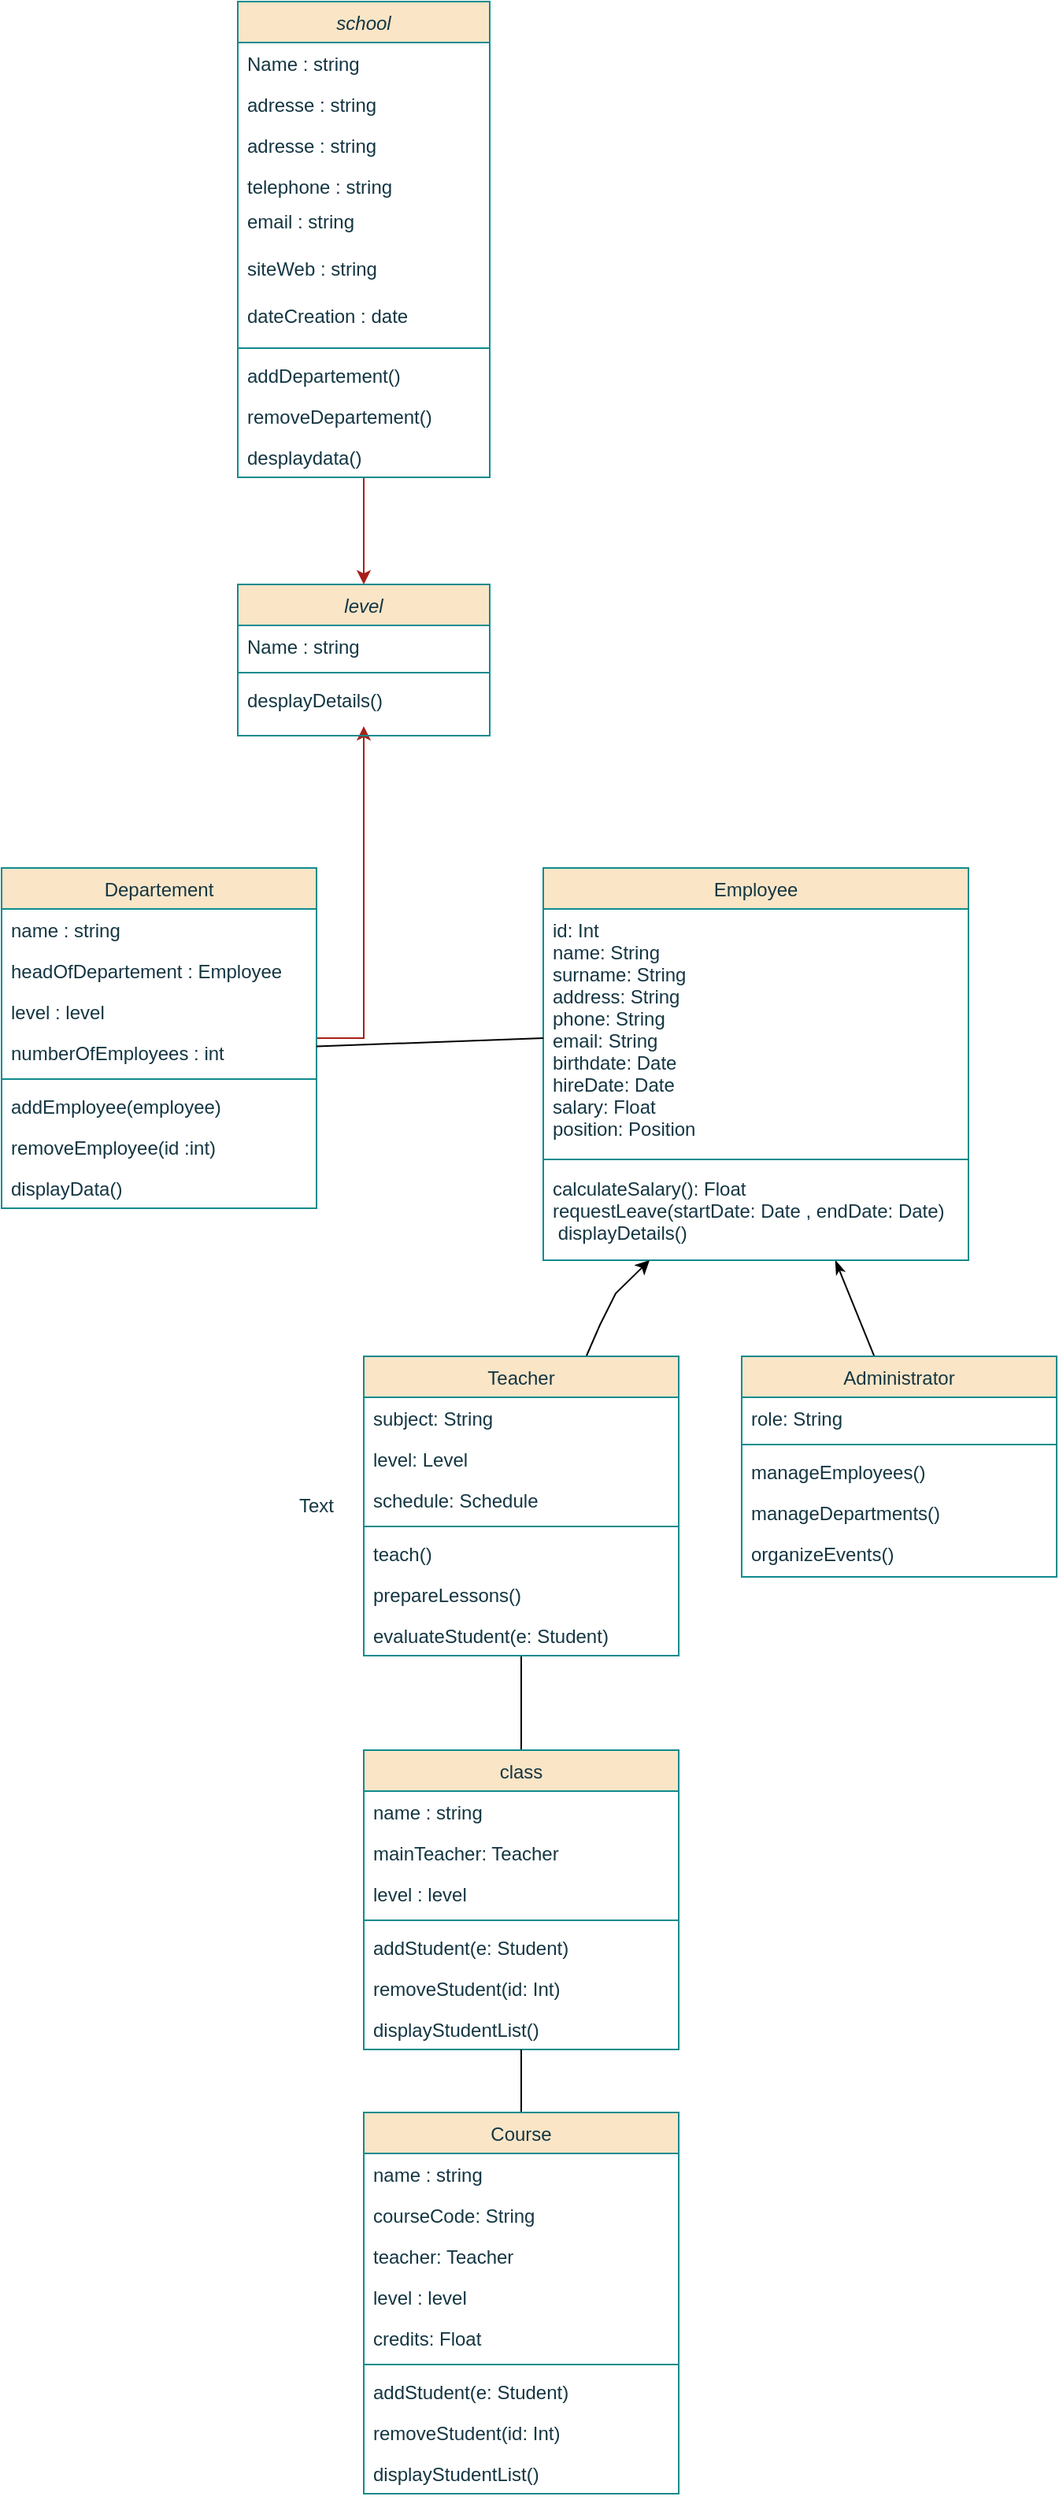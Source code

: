 <mxfile version="24.7.6">
  <diagram id="C5RBs43oDa-KdzZeNtuy" name="Page-1">
    <mxGraphModel dx="2100" dy="1044" grid="1" gridSize="10" guides="1" tooltips="1" connect="1" arrows="1" fold="1" page="1" pageScale="1" pageWidth="827" pageHeight="1169" math="0" shadow="0">
      <root>
        <mxCell id="WIyWlLk6GJQsqaUBKTNV-0" />
        <mxCell id="WIyWlLk6GJQsqaUBKTNV-1" parent="WIyWlLk6GJQsqaUBKTNV-0" />
        <mxCell id="IDytLKYkwwv12LBrDyJo-18" value="" style="edgeStyle=orthogonalEdgeStyle;rounded=0;orthogonalLoop=1;jettySize=auto;html=1;labelBackgroundColor=none;strokeColor=#A8201A;fontColor=default;" parent="WIyWlLk6GJQsqaUBKTNV-1" source="zkfFHV4jXpPFQw0GAbJ--0" target="IDytLKYkwwv12LBrDyJo-6" edge="1">
          <mxGeometry relative="1" as="geometry" />
        </mxCell>
        <mxCell id="zkfFHV4jXpPFQw0GAbJ--0" value="school" style="swimlane;fontStyle=2;align=center;verticalAlign=top;childLayout=stackLayout;horizontal=1;startSize=26;horizontalStack=0;resizeParent=1;resizeLast=0;collapsible=1;marginBottom=0;rounded=0;shadow=0;strokeWidth=1;labelBackgroundColor=none;fillColor=#FAE5C7;strokeColor=#0F8B8D;fontColor=#143642;" parent="WIyWlLk6GJQsqaUBKTNV-1" vertex="1">
          <mxGeometry x="220" y="50" width="160" height="302" as="geometry">
            <mxRectangle x="230" y="140" width="160" height="26" as="alternateBounds" />
          </mxGeometry>
        </mxCell>
        <mxCell id="zkfFHV4jXpPFQw0GAbJ--1" value="Name : string" style="text;align=left;verticalAlign=top;spacingLeft=4;spacingRight=4;overflow=hidden;rotatable=0;points=[[0,0.5],[1,0.5]];portConstraint=eastwest;labelBackgroundColor=none;fontColor=#143642;" parent="zkfFHV4jXpPFQw0GAbJ--0" vertex="1">
          <mxGeometry y="26" width="160" height="26" as="geometry" />
        </mxCell>
        <mxCell id="zkfFHV4jXpPFQw0GAbJ--2" value="adresse : string" style="text;align=left;verticalAlign=top;spacingLeft=4;spacingRight=4;overflow=hidden;rotatable=0;points=[[0,0.5],[1,0.5]];portConstraint=eastwest;rounded=0;shadow=0;html=0;labelBackgroundColor=none;fontColor=#143642;" parent="zkfFHV4jXpPFQw0GAbJ--0" vertex="1">
          <mxGeometry y="52" width="160" height="26" as="geometry" />
        </mxCell>
        <mxCell id="IDytLKYkwwv12LBrDyJo-5" value="adresse : string" style="text;align=left;verticalAlign=top;spacingLeft=4;spacingRight=4;overflow=hidden;rotatable=0;points=[[0,0.5],[1,0.5]];portConstraint=eastwest;rounded=0;shadow=0;html=0;labelBackgroundColor=none;fontColor=#143642;" parent="zkfFHV4jXpPFQw0GAbJ--0" vertex="1">
          <mxGeometry y="78" width="160" height="26" as="geometry" />
        </mxCell>
        <mxCell id="zkfFHV4jXpPFQw0GAbJ--3" value="telephone : string" style="text;align=left;verticalAlign=top;spacingLeft=4;spacingRight=4;overflow=hidden;rotatable=0;points=[[0,0.5],[1,0.5]];portConstraint=eastwest;rounded=0;shadow=0;html=0;labelBackgroundColor=none;fontColor=#143642;" parent="zkfFHV4jXpPFQw0GAbJ--0" vertex="1">
          <mxGeometry y="104" width="160" height="22" as="geometry" />
        </mxCell>
        <mxCell id="IDytLKYkwwv12LBrDyJo-0" value="email : string " style="text;align=left;verticalAlign=top;spacingLeft=4;spacingRight=4;overflow=hidden;rotatable=0;points=[[0,0.5],[1,0.5]];portConstraint=eastwest;rounded=0;shadow=0;html=0;labelBackgroundColor=none;fontColor=#143642;" parent="zkfFHV4jXpPFQw0GAbJ--0" vertex="1">
          <mxGeometry y="126" width="160" height="30" as="geometry" />
        </mxCell>
        <mxCell id="IDytLKYkwwv12LBrDyJo-2" value="siteWeb : string " style="text;align=left;verticalAlign=top;spacingLeft=4;spacingRight=4;overflow=hidden;rotatable=0;points=[[0,0.5],[1,0.5]];portConstraint=eastwest;rounded=0;shadow=0;html=0;labelBackgroundColor=none;fontColor=#143642;" parent="zkfFHV4jXpPFQw0GAbJ--0" vertex="1">
          <mxGeometry y="156" width="160" height="30" as="geometry" />
        </mxCell>
        <mxCell id="IDytLKYkwwv12LBrDyJo-1" value="dateCreation : date " style="text;align=left;verticalAlign=top;spacingLeft=4;spacingRight=4;overflow=hidden;rotatable=0;points=[[0,0.5],[1,0.5]];portConstraint=eastwest;rounded=0;shadow=0;html=0;labelBackgroundColor=none;fontColor=#143642;" parent="zkfFHV4jXpPFQw0GAbJ--0" vertex="1">
          <mxGeometry y="186" width="160" height="30" as="geometry" />
        </mxCell>
        <mxCell id="zkfFHV4jXpPFQw0GAbJ--4" value="" style="line;html=1;strokeWidth=1;align=left;verticalAlign=middle;spacingTop=-1;spacingLeft=3;spacingRight=3;rotatable=0;labelPosition=right;points=[];portConstraint=eastwest;labelBackgroundColor=none;fillColor=#FAE5C7;strokeColor=#0F8B8D;fontColor=#143642;" parent="zkfFHV4jXpPFQw0GAbJ--0" vertex="1">
          <mxGeometry y="216" width="160" height="8" as="geometry" />
        </mxCell>
        <mxCell id="IDytLKYkwwv12LBrDyJo-4" value="addDepartement()" style="text;align=left;verticalAlign=top;spacingLeft=4;spacingRight=4;overflow=hidden;rotatable=0;points=[[0,0.5],[1,0.5]];portConstraint=eastwest;labelBackgroundColor=none;fontColor=#143642;" parent="zkfFHV4jXpPFQw0GAbJ--0" vertex="1">
          <mxGeometry y="224" width="160" height="26" as="geometry" />
        </mxCell>
        <mxCell id="IDytLKYkwwv12LBrDyJo-3" value="removeDepartement()" style="text;align=left;verticalAlign=top;spacingLeft=4;spacingRight=4;overflow=hidden;rotatable=0;points=[[0,0.5],[1,0.5]];portConstraint=eastwest;labelBackgroundColor=none;fontColor=#143642;" parent="zkfFHV4jXpPFQw0GAbJ--0" vertex="1">
          <mxGeometry y="250" width="160" height="26" as="geometry" />
        </mxCell>
        <mxCell id="zkfFHV4jXpPFQw0GAbJ--5" value="desplaydata()" style="text;align=left;verticalAlign=top;spacingLeft=4;spacingRight=4;overflow=hidden;rotatable=0;points=[[0,0.5],[1,0.5]];portConstraint=eastwest;labelBackgroundColor=none;fontColor=#143642;" parent="zkfFHV4jXpPFQw0GAbJ--0" vertex="1">
          <mxGeometry y="276" width="160" height="26" as="geometry" />
        </mxCell>
        <mxCell id="IDytLKYkwwv12LBrDyJo-24" value="" style="edgeStyle=orthogonalEdgeStyle;rounded=0;orthogonalLoop=1;jettySize=auto;html=1;labelBackgroundColor=none;strokeColor=#A8201A;fontColor=default;" parent="WIyWlLk6GJQsqaUBKTNV-1" source="zkfFHV4jXpPFQw0GAbJ--17" target="IDytLKYkwwv12LBrDyJo-15" edge="1">
          <mxGeometry relative="1" as="geometry">
            <Array as="points">
              <mxPoint x="300" y="550" />
              <mxPoint x="300" y="550" />
            </Array>
          </mxGeometry>
        </mxCell>
        <mxCell id="zkfFHV4jXpPFQw0GAbJ--17" value="Departement" style="swimlane;fontStyle=0;align=center;verticalAlign=top;childLayout=stackLayout;horizontal=1;startSize=26;horizontalStack=0;resizeParent=1;resizeLast=0;collapsible=1;marginBottom=0;rounded=0;shadow=0;strokeWidth=1;labelBackgroundColor=none;fillColor=#FAE5C7;strokeColor=#0F8B8D;fontColor=#143642;" parent="WIyWlLk6GJQsqaUBKTNV-1" vertex="1">
          <mxGeometry x="70" y="600" width="200" height="216" as="geometry">
            <mxRectangle x="550" y="140" width="160" height="26" as="alternateBounds" />
          </mxGeometry>
        </mxCell>
        <mxCell id="zkfFHV4jXpPFQw0GAbJ--19" value="name : string " style="text;align=left;verticalAlign=top;spacingLeft=4;spacingRight=4;overflow=hidden;rotatable=0;points=[[0,0.5],[1,0.5]];portConstraint=eastwest;rounded=0;shadow=0;html=0;labelBackgroundColor=none;fontColor=#143642;" parent="zkfFHV4jXpPFQw0GAbJ--17" vertex="1">
          <mxGeometry y="26" width="200" height="26" as="geometry" />
        </mxCell>
        <mxCell id="zkfFHV4jXpPFQw0GAbJ--20" value="headOfDepartement : Employee" style="text;align=left;verticalAlign=top;spacingLeft=4;spacingRight=4;overflow=hidden;rotatable=0;points=[[0,0.5],[1,0.5]];portConstraint=eastwest;rounded=0;shadow=0;html=0;labelBackgroundColor=none;fontColor=#143642;" parent="zkfFHV4jXpPFQw0GAbJ--17" vertex="1">
          <mxGeometry y="52" width="200" height="26" as="geometry" />
        </mxCell>
        <mxCell id="zkfFHV4jXpPFQw0GAbJ--21" value="level : level " style="text;align=left;verticalAlign=top;spacingLeft=4;spacingRight=4;overflow=hidden;rotatable=0;points=[[0,0.5],[1,0.5]];portConstraint=eastwest;rounded=0;shadow=0;html=0;labelBackgroundColor=none;fontColor=#143642;" parent="zkfFHV4jXpPFQw0GAbJ--17" vertex="1">
          <mxGeometry y="78" width="200" height="26" as="geometry" />
        </mxCell>
        <mxCell id="zkfFHV4jXpPFQw0GAbJ--22" value="numberOfEmployees : int" style="text;align=left;verticalAlign=top;spacingLeft=4;spacingRight=4;overflow=hidden;rotatable=0;points=[[0,0.5],[1,0.5]];portConstraint=eastwest;rounded=0;shadow=0;html=0;labelBackgroundColor=none;fontColor=#143642;" parent="zkfFHV4jXpPFQw0GAbJ--17" vertex="1">
          <mxGeometry y="104" width="200" height="26" as="geometry" />
        </mxCell>
        <mxCell id="zkfFHV4jXpPFQw0GAbJ--23" value="" style="line;html=1;strokeWidth=1;align=left;verticalAlign=middle;spacingTop=-1;spacingLeft=3;spacingRight=3;rotatable=0;labelPosition=right;points=[];portConstraint=eastwest;labelBackgroundColor=none;fillColor=#FAE5C7;strokeColor=#0F8B8D;fontColor=#143642;" parent="zkfFHV4jXpPFQw0GAbJ--17" vertex="1">
          <mxGeometry y="130" width="200" height="8" as="geometry" />
        </mxCell>
        <mxCell id="zkfFHV4jXpPFQw0GAbJ--24" value="addEmployee(employee)" style="text;align=left;verticalAlign=top;spacingLeft=4;spacingRight=4;overflow=hidden;rotatable=0;points=[[0,0.5],[1,0.5]];portConstraint=eastwest;labelBackgroundColor=none;fontColor=#143642;" parent="zkfFHV4jXpPFQw0GAbJ--17" vertex="1">
          <mxGeometry y="138" width="200" height="26" as="geometry" />
        </mxCell>
        <mxCell id="zkfFHV4jXpPFQw0GAbJ--25" value="removeEmployee(id :int)" style="text;align=left;verticalAlign=top;spacingLeft=4;spacingRight=4;overflow=hidden;rotatable=0;points=[[0,0.5],[1,0.5]];portConstraint=eastwest;labelBackgroundColor=none;fontColor=#143642;" parent="zkfFHV4jXpPFQw0GAbJ--17" vertex="1">
          <mxGeometry y="164" width="200" height="26" as="geometry" />
        </mxCell>
        <mxCell id="IDytLKYkwwv12LBrDyJo-19" value="displayData()" style="text;align=left;verticalAlign=top;spacingLeft=4;spacingRight=4;overflow=hidden;rotatable=0;points=[[0,0.5],[1,0.5]];portConstraint=eastwest;labelBackgroundColor=none;fontColor=#143642;" parent="zkfFHV4jXpPFQw0GAbJ--17" vertex="1">
          <mxGeometry y="190" width="200" height="26" as="geometry" />
        </mxCell>
        <mxCell id="IDytLKYkwwv12LBrDyJo-6" value="level" style="swimlane;fontStyle=2;align=center;verticalAlign=top;childLayout=stackLayout;horizontal=1;startSize=26;horizontalStack=0;resizeParent=1;resizeLast=0;collapsible=1;marginBottom=0;rounded=0;shadow=0;strokeWidth=1;labelBackgroundColor=none;fillColor=#FAE5C7;strokeColor=#0F8B8D;fontColor=#143642;" parent="WIyWlLk6GJQsqaUBKTNV-1" vertex="1">
          <mxGeometry x="220" y="420" width="160" height="96" as="geometry">
            <mxRectangle x="230" y="140" width="160" height="26" as="alternateBounds" />
          </mxGeometry>
        </mxCell>
        <mxCell id="IDytLKYkwwv12LBrDyJo-7" value="Name : string" style="text;align=left;verticalAlign=top;spacingLeft=4;spacingRight=4;overflow=hidden;rotatable=0;points=[[0,0.5],[1,0.5]];portConstraint=eastwest;labelBackgroundColor=none;fontColor=#143642;" parent="IDytLKYkwwv12LBrDyJo-6" vertex="1">
          <mxGeometry y="26" width="160" height="26" as="geometry" />
        </mxCell>
        <mxCell id="IDytLKYkwwv12LBrDyJo-14" value="" style="line;html=1;strokeWidth=1;align=left;verticalAlign=middle;spacingTop=-1;spacingLeft=3;spacingRight=3;rotatable=0;labelPosition=right;points=[];portConstraint=eastwest;labelBackgroundColor=none;fillColor=#FAE5C7;strokeColor=#0F8B8D;fontColor=#143642;" parent="IDytLKYkwwv12LBrDyJo-6" vertex="1">
          <mxGeometry y="52" width="160" height="8" as="geometry" />
        </mxCell>
        <mxCell id="IDytLKYkwwv12LBrDyJo-15" value="desplayDetails()" style="text;align=left;verticalAlign=top;spacingLeft=4;spacingRight=4;overflow=hidden;rotatable=0;points=[[0,0.5],[1,0.5]];portConstraint=eastwest;labelBackgroundColor=none;fontColor=#143642;" parent="IDytLKYkwwv12LBrDyJo-6" vertex="1">
          <mxGeometry y="60" width="160" height="30" as="geometry" />
        </mxCell>
        <mxCell id="qyDaOOC4kH_E43NWO7uJ-20" value="" style="edgeStyle=none;rounded=0;orthogonalLoop=1;jettySize=auto;html=1;startArrow=classicThin;startFill=1;" edge="1" parent="WIyWlLk6GJQsqaUBKTNV-1" source="IDytLKYkwwv12LBrDyJo-25" target="qyDaOOC4kH_E43NWO7uJ-12">
          <mxGeometry relative="1" as="geometry" />
        </mxCell>
        <mxCell id="IDytLKYkwwv12LBrDyJo-25" value="Employee" style="swimlane;fontStyle=0;align=center;verticalAlign=top;childLayout=stackLayout;horizontal=1;startSize=26;horizontalStack=0;resizeParent=1;resizeLast=0;collapsible=1;marginBottom=0;rounded=0;shadow=0;strokeWidth=1;labelBackgroundColor=none;fillColor=#FAE5C7;strokeColor=#0F8B8D;fontColor=#143642;" parent="WIyWlLk6GJQsqaUBKTNV-1" vertex="1">
          <mxGeometry x="414" y="600" width="270" height="249" as="geometry">
            <mxRectangle x="550" y="140" width="160" height="26" as="alternateBounds" />
          </mxGeometry>
        </mxCell>
        <mxCell id="IDytLKYkwwv12LBrDyJo-28" value=" id: Int&#xa;name: String&#xa;surname: String&#xa;address: String&#xa;phone: String&#xa;email: String &#xa;birthdate: Date &#xa;hireDate: Date&#xa;salary: Float&#xa;position: Position" style="text;align=left;verticalAlign=top;spacingLeft=4;spacingRight=4;overflow=hidden;rotatable=0;points=[[0,0.5],[1,0.5]];portConstraint=eastwest;rounded=0;shadow=0;html=0;labelBackgroundColor=none;fontColor=#143642;" parent="IDytLKYkwwv12LBrDyJo-25" vertex="1">
          <mxGeometry y="26" width="270" height="154" as="geometry" />
        </mxCell>
        <mxCell id="IDytLKYkwwv12LBrDyJo-30" value="" style="line;html=1;strokeWidth=1;align=left;verticalAlign=middle;spacingTop=-1;spacingLeft=3;spacingRight=3;rotatable=0;labelPosition=right;points=[];portConstraint=eastwest;labelBackgroundColor=none;fillColor=#FAE5C7;strokeColor=#0F8B8D;fontColor=#143642;" parent="IDytLKYkwwv12LBrDyJo-25" vertex="1">
          <mxGeometry y="180" width="270" height="10" as="geometry" />
        </mxCell>
        <mxCell id="IDytLKYkwwv12LBrDyJo-31" value="calculateSalary(): Float &#xa;requestLeave(startDate: Date , endDate: Date)&#xa; displayDetails()  " style="text;align=left;verticalAlign=top;spacingLeft=4;spacingRight=4;overflow=hidden;rotatable=0;points=[[0,0.5],[1,0.5]];portConstraint=eastwest;labelBackgroundColor=none;fontColor=#143642;" parent="IDytLKYkwwv12LBrDyJo-25" vertex="1">
          <mxGeometry y="190" width="270" height="50" as="geometry" />
        </mxCell>
        <mxCell id="IDytLKYkwwv12LBrDyJo-36" value="Text" style="text;strokeColor=none;align=center;fillColor=none;html=1;verticalAlign=middle;whiteSpace=wrap;rounded=0;fontColor=#143642;" parent="WIyWlLk6GJQsqaUBKTNV-1" vertex="1">
          <mxGeometry x="240" y="990" width="60" height="30" as="geometry" />
        </mxCell>
        <mxCell id="qyDaOOC4kH_E43NWO7uJ-1" value="" style="edgeStyle=none;rounded=0;orthogonalLoop=1;jettySize=auto;html=1;strokeColor=default;curved=1;startArrow=none;startFill=0;endArrow=none;endFill=0;" edge="1" parent="WIyWlLk6GJQsqaUBKTNV-1" source="zkfFHV4jXpPFQw0GAbJ--22" target="IDytLKYkwwv12LBrDyJo-28">
          <mxGeometry relative="1" as="geometry" />
        </mxCell>
        <mxCell id="qyDaOOC4kH_E43NWO7uJ-21" value="" style="edgeStyle=none;rounded=0;orthogonalLoop=1;jettySize=auto;html=1;entryX=0.25;entryY=1;entryDx=0;entryDy=0;" edge="1" parent="WIyWlLk6GJQsqaUBKTNV-1" source="qyDaOOC4kH_E43NWO7uJ-2" target="IDytLKYkwwv12LBrDyJo-25">
          <mxGeometry relative="1" as="geometry">
            <mxPoint x="630" y="850" as="targetPoint" />
            <Array as="points">
              <mxPoint x="450" y="890" />
              <mxPoint x="460" y="870" />
            </Array>
          </mxGeometry>
        </mxCell>
        <mxCell id="qyDaOOC4kH_E43NWO7uJ-31" value="" style="edgeStyle=none;rounded=0;orthogonalLoop=1;jettySize=auto;html=1;entryX=0.5;entryY=0;entryDx=0;entryDy=0;endArrow=none;endFill=0;" edge="1" parent="WIyWlLk6GJQsqaUBKTNV-1" source="qyDaOOC4kH_E43NWO7uJ-2" target="qyDaOOC4kH_E43NWO7uJ-22">
          <mxGeometry relative="1" as="geometry" />
        </mxCell>
        <mxCell id="qyDaOOC4kH_E43NWO7uJ-2" value="Teacher" style="swimlane;fontStyle=0;align=center;verticalAlign=top;childLayout=stackLayout;horizontal=1;startSize=26;horizontalStack=0;resizeParent=1;resizeLast=0;collapsible=1;marginBottom=0;rounded=0;shadow=0;strokeWidth=1;labelBackgroundColor=none;fillColor=#FAE5C7;strokeColor=#0F8B8D;fontColor=#143642;" vertex="1" parent="WIyWlLk6GJQsqaUBKTNV-1">
          <mxGeometry x="300" y="910" width="200" height="190" as="geometry">
            <mxRectangle x="550" y="140" width="160" height="26" as="alternateBounds" />
          </mxGeometry>
        </mxCell>
        <mxCell id="qyDaOOC4kH_E43NWO7uJ-3" value=" subject: String" style="text;align=left;verticalAlign=top;spacingLeft=4;spacingRight=4;overflow=hidden;rotatable=0;points=[[0,0.5],[1,0.5]];portConstraint=eastwest;rounded=0;shadow=0;html=0;labelBackgroundColor=none;fontColor=#143642;" vertex="1" parent="qyDaOOC4kH_E43NWO7uJ-2">
          <mxGeometry y="26" width="200" height="26" as="geometry" />
        </mxCell>
        <mxCell id="qyDaOOC4kH_E43NWO7uJ-4" value=" level: Level" style="text;align=left;verticalAlign=top;spacingLeft=4;spacingRight=4;overflow=hidden;rotatable=0;points=[[0,0.5],[1,0.5]];portConstraint=eastwest;rounded=0;shadow=0;html=0;labelBackgroundColor=none;fontColor=#143642;" vertex="1" parent="qyDaOOC4kH_E43NWO7uJ-2">
          <mxGeometry y="52" width="200" height="26" as="geometry" />
        </mxCell>
        <mxCell id="qyDaOOC4kH_E43NWO7uJ-5" value="schedule: Schedule " style="text;align=left;verticalAlign=top;spacingLeft=4;spacingRight=4;overflow=hidden;rotatable=0;points=[[0,0.5],[1,0.5]];portConstraint=eastwest;rounded=0;shadow=0;html=0;labelBackgroundColor=none;fontColor=#143642;" vertex="1" parent="qyDaOOC4kH_E43NWO7uJ-2">
          <mxGeometry y="78" width="200" height="26" as="geometry" />
        </mxCell>
        <mxCell id="qyDaOOC4kH_E43NWO7uJ-7" value="" style="line;html=1;strokeWidth=1;align=left;verticalAlign=middle;spacingTop=-1;spacingLeft=3;spacingRight=3;rotatable=0;labelPosition=right;points=[];portConstraint=eastwest;labelBackgroundColor=none;fillColor=#FAE5C7;strokeColor=#0F8B8D;fontColor=#143642;" vertex="1" parent="qyDaOOC4kH_E43NWO7uJ-2">
          <mxGeometry y="104" width="200" height="8" as="geometry" />
        </mxCell>
        <mxCell id="qyDaOOC4kH_E43NWO7uJ-8" value="teach()" style="text;align=left;verticalAlign=top;spacingLeft=4;spacingRight=4;overflow=hidden;rotatable=0;points=[[0,0.5],[1,0.5]];portConstraint=eastwest;labelBackgroundColor=none;fontColor=#143642;" vertex="1" parent="qyDaOOC4kH_E43NWO7uJ-2">
          <mxGeometry y="112" width="200" height="26" as="geometry" />
        </mxCell>
        <mxCell id="qyDaOOC4kH_E43NWO7uJ-9" value="prepareLessons()" style="text;align=left;verticalAlign=top;spacingLeft=4;spacingRight=4;overflow=hidden;rotatable=0;points=[[0,0.5],[1,0.5]];portConstraint=eastwest;labelBackgroundColor=none;fontColor=#143642;" vertex="1" parent="qyDaOOC4kH_E43NWO7uJ-2">
          <mxGeometry y="138" width="200" height="26" as="geometry" />
        </mxCell>
        <mxCell id="qyDaOOC4kH_E43NWO7uJ-10" value="evaluateStudent(e: Student)" style="text;align=left;verticalAlign=top;spacingLeft=4;spacingRight=4;overflow=hidden;rotatable=0;points=[[0,0.5],[1,0.5]];portConstraint=eastwest;labelBackgroundColor=none;fontColor=#143642;" vertex="1" parent="qyDaOOC4kH_E43NWO7uJ-2">
          <mxGeometry y="164" width="200" height="26" as="geometry" />
        </mxCell>
        <mxCell id="qyDaOOC4kH_E43NWO7uJ-11" value="Administrator     " style="swimlane;fontStyle=0;align=center;verticalAlign=top;childLayout=stackLayout;horizontal=1;startSize=26;horizontalStack=0;resizeParent=1;resizeLast=0;collapsible=1;marginBottom=0;rounded=0;shadow=0;strokeWidth=1;labelBackgroundColor=none;fillColor=#FAE5C7;strokeColor=#0F8B8D;fontColor=#143642;" vertex="1" parent="WIyWlLk6GJQsqaUBKTNV-1">
          <mxGeometry x="540" y="910" width="200" height="140" as="geometry">
            <mxRectangle x="550" y="140" width="160" height="26" as="alternateBounds" />
          </mxGeometry>
        </mxCell>
        <mxCell id="qyDaOOC4kH_E43NWO7uJ-12" value=" role: String" style="text;align=left;verticalAlign=top;spacingLeft=4;spacingRight=4;overflow=hidden;rotatable=0;points=[[0,0.5],[1,0.5]];portConstraint=eastwest;rounded=0;shadow=0;html=0;labelBackgroundColor=none;fontColor=#143642;" vertex="1" parent="qyDaOOC4kH_E43NWO7uJ-11">
          <mxGeometry y="26" width="200" height="26" as="geometry" />
        </mxCell>
        <mxCell id="qyDaOOC4kH_E43NWO7uJ-16" value="" style="line;html=1;strokeWidth=1;align=left;verticalAlign=middle;spacingTop=-1;spacingLeft=3;spacingRight=3;rotatable=0;labelPosition=right;points=[];portConstraint=eastwest;labelBackgroundColor=none;fillColor=#FAE5C7;strokeColor=#0F8B8D;fontColor=#143642;" vertex="1" parent="qyDaOOC4kH_E43NWO7uJ-11">
          <mxGeometry y="52" width="200" height="8" as="geometry" />
        </mxCell>
        <mxCell id="qyDaOOC4kH_E43NWO7uJ-17" value="manageEmployees() " style="text;align=left;verticalAlign=top;spacingLeft=4;spacingRight=4;overflow=hidden;rotatable=0;points=[[0,0.5],[1,0.5]];portConstraint=eastwest;labelBackgroundColor=none;fontColor=#143642;" vertex="1" parent="qyDaOOC4kH_E43NWO7uJ-11">
          <mxGeometry y="60" width="200" height="26" as="geometry" />
        </mxCell>
        <mxCell id="qyDaOOC4kH_E43NWO7uJ-18" value="manageDepartments()" style="text;align=left;verticalAlign=top;spacingLeft=4;spacingRight=4;overflow=hidden;rotatable=0;points=[[0,0.5],[1,0.5]];portConstraint=eastwest;labelBackgroundColor=none;fontColor=#143642;" vertex="1" parent="qyDaOOC4kH_E43NWO7uJ-11">
          <mxGeometry y="86" width="200" height="26" as="geometry" />
        </mxCell>
        <mxCell id="qyDaOOC4kH_E43NWO7uJ-19" value="organizeEvents()" style="text;align=left;verticalAlign=top;spacingLeft=4;spacingRight=4;overflow=hidden;rotatable=0;points=[[0,0.5],[1,0.5]];portConstraint=eastwest;labelBackgroundColor=none;fontColor=#143642;" vertex="1" parent="qyDaOOC4kH_E43NWO7uJ-11">
          <mxGeometry y="112" width="200" height="26" as="geometry" />
        </mxCell>
        <mxCell id="qyDaOOC4kH_E43NWO7uJ-22" value="class" style="swimlane;fontStyle=0;align=center;verticalAlign=top;childLayout=stackLayout;horizontal=1;startSize=26;horizontalStack=0;resizeParent=1;resizeLast=0;collapsible=1;marginBottom=0;rounded=0;shadow=0;strokeWidth=1;labelBackgroundColor=none;fillColor=#FAE5C7;strokeColor=#0F8B8D;fontColor=#143642;" vertex="1" parent="WIyWlLk6GJQsqaUBKTNV-1">
          <mxGeometry x="300" y="1160" width="200" height="190" as="geometry">
            <mxRectangle x="550" y="140" width="160" height="26" as="alternateBounds" />
          </mxGeometry>
        </mxCell>
        <mxCell id="qyDaOOC4kH_E43NWO7uJ-23" value="name : string " style="text;align=left;verticalAlign=top;spacingLeft=4;spacingRight=4;overflow=hidden;rotatable=0;points=[[0,0.5],[1,0.5]];portConstraint=eastwest;rounded=0;shadow=0;html=0;labelBackgroundColor=none;fontColor=#143642;" vertex="1" parent="qyDaOOC4kH_E43NWO7uJ-22">
          <mxGeometry y="26" width="200" height="26" as="geometry" />
        </mxCell>
        <mxCell id="qyDaOOC4kH_E43NWO7uJ-24" value="mainTeacher: Teacher" style="text;align=left;verticalAlign=top;spacingLeft=4;spacingRight=4;overflow=hidden;rotatable=0;points=[[0,0.5],[1,0.5]];portConstraint=eastwest;rounded=0;shadow=0;html=0;labelBackgroundColor=none;fontColor=#143642;" vertex="1" parent="qyDaOOC4kH_E43NWO7uJ-22">
          <mxGeometry y="52" width="200" height="26" as="geometry" />
        </mxCell>
        <mxCell id="qyDaOOC4kH_E43NWO7uJ-25" value="level : level " style="text;align=left;verticalAlign=top;spacingLeft=4;spacingRight=4;overflow=hidden;rotatable=0;points=[[0,0.5],[1,0.5]];portConstraint=eastwest;rounded=0;shadow=0;html=0;labelBackgroundColor=none;fontColor=#143642;" vertex="1" parent="qyDaOOC4kH_E43NWO7uJ-22">
          <mxGeometry y="78" width="200" height="26" as="geometry" />
        </mxCell>
        <mxCell id="qyDaOOC4kH_E43NWO7uJ-27" value="" style="line;html=1;strokeWidth=1;align=left;verticalAlign=middle;spacingTop=-1;spacingLeft=3;spacingRight=3;rotatable=0;labelPosition=right;points=[];portConstraint=eastwest;labelBackgroundColor=none;fillColor=#FAE5C7;strokeColor=#0F8B8D;fontColor=#143642;" vertex="1" parent="qyDaOOC4kH_E43NWO7uJ-22">
          <mxGeometry y="104" width="200" height="8" as="geometry" />
        </mxCell>
        <mxCell id="qyDaOOC4kH_E43NWO7uJ-28" value="addStudent(e: Student)" style="text;align=left;verticalAlign=top;spacingLeft=4;spacingRight=4;overflow=hidden;rotatable=0;points=[[0,0.5],[1,0.5]];portConstraint=eastwest;labelBackgroundColor=none;fontColor=#143642;" vertex="1" parent="qyDaOOC4kH_E43NWO7uJ-22">
          <mxGeometry y="112" width="200" height="26" as="geometry" />
        </mxCell>
        <mxCell id="qyDaOOC4kH_E43NWO7uJ-29" value="removeStudent(id: Int)" style="text;align=left;verticalAlign=top;spacingLeft=4;spacingRight=4;overflow=hidden;rotatable=0;points=[[0,0.5],[1,0.5]];portConstraint=eastwest;labelBackgroundColor=none;fontColor=#143642;" vertex="1" parent="qyDaOOC4kH_E43NWO7uJ-22">
          <mxGeometry y="138" width="200" height="26" as="geometry" />
        </mxCell>
        <mxCell id="qyDaOOC4kH_E43NWO7uJ-30" value="displayStudentList()" style="text;align=left;verticalAlign=top;spacingLeft=4;spacingRight=4;overflow=hidden;rotatable=0;points=[[0,0.5],[1,0.5]];portConstraint=eastwest;labelBackgroundColor=none;fontColor=#143642;" vertex="1" parent="qyDaOOC4kH_E43NWO7uJ-22">
          <mxGeometry y="164" width="200" height="26" as="geometry" />
        </mxCell>
        <mxCell id="qyDaOOC4kH_E43NWO7uJ-42" value="" style="edgeStyle=none;rounded=0;orthogonalLoop=1;jettySize=auto;html=1;endArrow=none;endFill=0;" edge="1" parent="WIyWlLk6GJQsqaUBKTNV-1" source="qyDaOOC4kH_E43NWO7uJ-32" target="qyDaOOC4kH_E43NWO7uJ-30">
          <mxGeometry relative="1" as="geometry" />
        </mxCell>
        <mxCell id="qyDaOOC4kH_E43NWO7uJ-32" value=" Course  " style="swimlane;fontStyle=0;align=center;verticalAlign=top;childLayout=stackLayout;horizontal=1;startSize=26;horizontalStack=0;resizeParent=1;resizeLast=0;collapsible=1;marginBottom=0;rounded=0;shadow=0;strokeWidth=1;labelBackgroundColor=none;fillColor=#FAE5C7;strokeColor=#0F8B8D;fontColor=#143642;" vertex="1" parent="WIyWlLk6GJQsqaUBKTNV-1">
          <mxGeometry x="300" y="1390" width="200" height="242" as="geometry">
            <mxRectangle x="550" y="140" width="160" height="26" as="alternateBounds" />
          </mxGeometry>
        </mxCell>
        <mxCell id="qyDaOOC4kH_E43NWO7uJ-33" value="name : string " style="text;align=left;verticalAlign=top;spacingLeft=4;spacingRight=4;overflow=hidden;rotatable=0;points=[[0,0.5],[1,0.5]];portConstraint=eastwest;rounded=0;shadow=0;html=0;labelBackgroundColor=none;fontColor=#143642;" vertex="1" parent="qyDaOOC4kH_E43NWO7uJ-32">
          <mxGeometry y="26" width="200" height="26" as="geometry" />
        </mxCell>
        <mxCell id="qyDaOOC4kH_E43NWO7uJ-34" value="courseCode: String" style="text;align=left;verticalAlign=top;spacingLeft=4;spacingRight=4;overflow=hidden;rotatable=0;points=[[0,0.5],[1,0.5]];portConstraint=eastwest;rounded=0;shadow=0;html=0;labelBackgroundColor=none;fontColor=#143642;" vertex="1" parent="qyDaOOC4kH_E43NWO7uJ-32">
          <mxGeometry y="52" width="200" height="26" as="geometry" />
        </mxCell>
        <mxCell id="qyDaOOC4kH_E43NWO7uJ-35" value="teacher: Teacher " style="text;align=left;verticalAlign=top;spacingLeft=4;spacingRight=4;overflow=hidden;rotatable=0;points=[[0,0.5],[1,0.5]];portConstraint=eastwest;rounded=0;shadow=0;html=0;labelBackgroundColor=none;fontColor=#143642;" vertex="1" parent="qyDaOOC4kH_E43NWO7uJ-32">
          <mxGeometry y="78" width="200" height="26" as="geometry" />
        </mxCell>
        <mxCell id="qyDaOOC4kH_E43NWO7uJ-41" value="level : level " style="text;align=left;verticalAlign=top;spacingLeft=4;spacingRight=4;overflow=hidden;rotatable=0;points=[[0,0.5],[1,0.5]];portConstraint=eastwest;rounded=0;shadow=0;html=0;labelBackgroundColor=none;fontColor=#143642;" vertex="1" parent="qyDaOOC4kH_E43NWO7uJ-32">
          <mxGeometry y="104" width="200" height="26" as="geometry" />
        </mxCell>
        <mxCell id="qyDaOOC4kH_E43NWO7uJ-40" value="credits: Float  " style="text;align=left;verticalAlign=top;spacingLeft=4;spacingRight=4;overflow=hidden;rotatable=0;points=[[0,0.5],[1,0.5]];portConstraint=eastwest;rounded=0;shadow=0;html=0;labelBackgroundColor=none;fontColor=#143642;" vertex="1" parent="qyDaOOC4kH_E43NWO7uJ-32">
          <mxGeometry y="130" width="200" height="26" as="geometry" />
        </mxCell>
        <mxCell id="qyDaOOC4kH_E43NWO7uJ-36" value="" style="line;html=1;strokeWidth=1;align=left;verticalAlign=middle;spacingTop=-1;spacingLeft=3;spacingRight=3;rotatable=0;labelPosition=right;points=[];portConstraint=eastwest;labelBackgroundColor=none;fillColor=#FAE5C7;strokeColor=#0F8B8D;fontColor=#143642;" vertex="1" parent="qyDaOOC4kH_E43NWO7uJ-32">
          <mxGeometry y="156" width="200" height="8" as="geometry" />
        </mxCell>
        <mxCell id="qyDaOOC4kH_E43NWO7uJ-37" value="addStudent(e: Student)" style="text;align=left;verticalAlign=top;spacingLeft=4;spacingRight=4;overflow=hidden;rotatable=0;points=[[0,0.5],[1,0.5]];portConstraint=eastwest;labelBackgroundColor=none;fontColor=#143642;" vertex="1" parent="qyDaOOC4kH_E43NWO7uJ-32">
          <mxGeometry y="164" width="200" height="26" as="geometry" />
        </mxCell>
        <mxCell id="qyDaOOC4kH_E43NWO7uJ-38" value="removeStudent(id: Int)" style="text;align=left;verticalAlign=top;spacingLeft=4;spacingRight=4;overflow=hidden;rotatable=0;points=[[0,0.5],[1,0.5]];portConstraint=eastwest;labelBackgroundColor=none;fontColor=#143642;" vertex="1" parent="qyDaOOC4kH_E43NWO7uJ-32">
          <mxGeometry y="190" width="200" height="26" as="geometry" />
        </mxCell>
        <mxCell id="qyDaOOC4kH_E43NWO7uJ-39" value="displayStudentList()" style="text;align=left;verticalAlign=top;spacingLeft=4;spacingRight=4;overflow=hidden;rotatable=0;points=[[0,0.5],[1,0.5]];portConstraint=eastwest;labelBackgroundColor=none;fontColor=#143642;" vertex="1" parent="qyDaOOC4kH_E43NWO7uJ-32">
          <mxGeometry y="216" width="200" height="26" as="geometry" />
        </mxCell>
      </root>
    </mxGraphModel>
  </diagram>
</mxfile>
